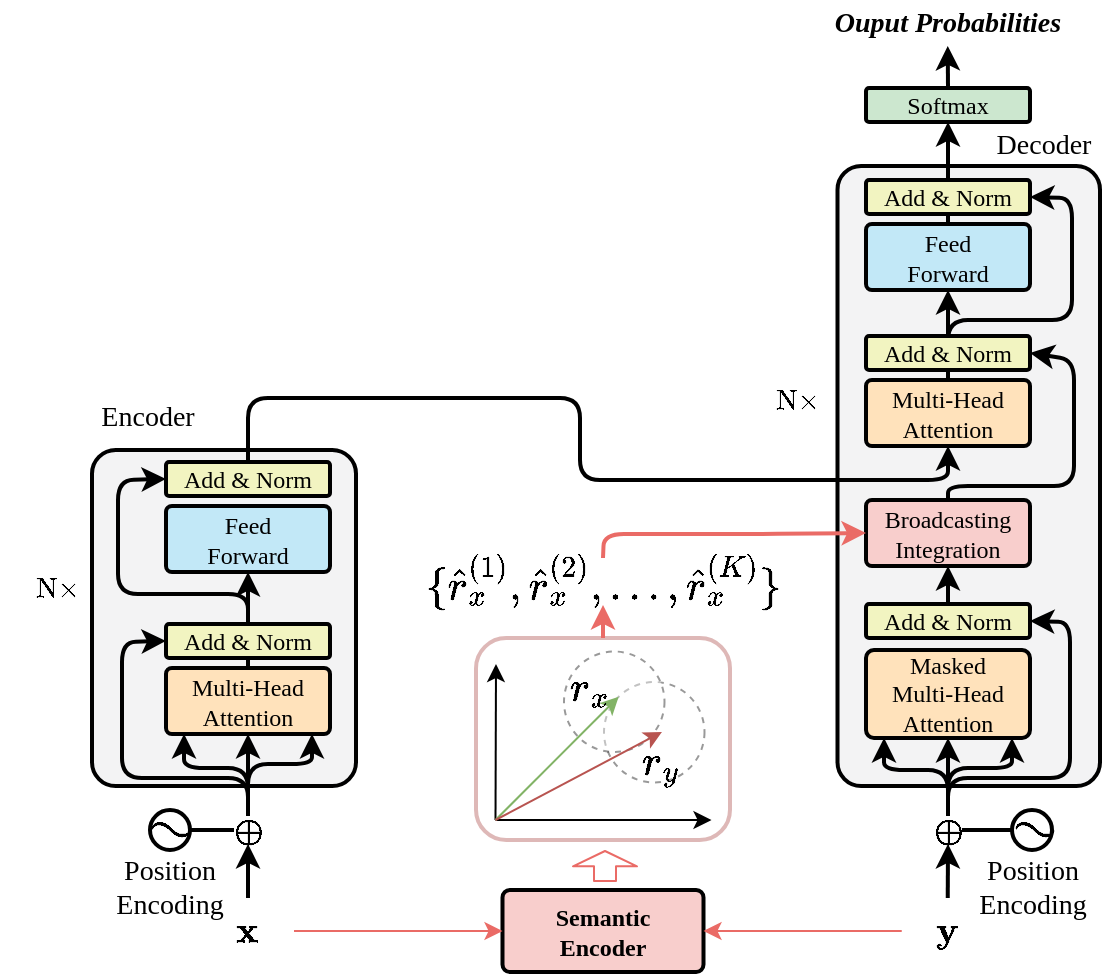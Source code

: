 <mxfile version="14.6.3" type="github">
  <diagram id="fsOf0FjV4G_plv9J03Zy" name="Page-1">
    <mxGraphModel dx="946" dy="-612" grid="0" gridSize="10" guides="1" tooltips="1" connect="1" arrows="1" fold="1" page="1" pageScale="1" pageWidth="827" pageHeight="1169" math="1" shadow="0">
      <root>
        <mxCell id="0" />
        <mxCell id="1" parent="0" />
        <mxCell id="ROoun5k54rdbkdzSo6Rq-1" value="" style="rounded=1;whiteSpace=wrap;html=1;strokeWidth=2;fontSize=11;opacity=40;fillColor=#FFFFFF;strokeColor=#AD4F4C;" parent="1" vertex="1">
          <mxGeometry x="303" y="1708" width="127" height="101" as="geometry" />
        </mxCell>
        <mxCell id="ROoun5k54rdbkdzSo6Rq-2" value="" style="ellipse;whiteSpace=wrap;html=1;aspect=fixed;strokeColor=#000000;strokeWidth=1;fillColor=#FFFFFF;fontSize=11;dashed=1;opacity=40;" parent="1" vertex="1">
          <mxGeometry x="367" y="1730" width="50.25" height="50.25" as="geometry" />
        </mxCell>
        <mxCell id="ROoun5k54rdbkdzSo6Rq-3" value="" style="ellipse;whiteSpace=wrap;html=1;aspect=fixed;strokeColor=#000000;strokeWidth=1;fillColor=#FFFFFF;fontSize=11;dashed=1;opacity=40;" parent="1" vertex="1">
          <mxGeometry x="347" y="1714.75" width="50.25" height="50.25" as="geometry" />
        </mxCell>
        <mxCell id="ROoun5k54rdbkdzSo6Rq-4" value="" style="rounded=1;whiteSpace=wrap;html=1;strokeWidth=2;fillColor=#F3F3F4;arcSize=9;" parent="1" vertex="1">
          <mxGeometry x="483.75" y="1472" width="131.25" height="310" as="geometry" />
        </mxCell>
        <mxCell id="ROoun5k54rdbkdzSo6Rq-5" value="" style="rounded=1;whiteSpace=wrap;html=1;strokeWidth=2;fillColor=#F3F3F4;arcSize=9;" parent="1" vertex="1">
          <mxGeometry x="111" y="1614" width="132" height="168" as="geometry" />
        </mxCell>
        <mxCell id="ROoun5k54rdbkdzSo6Rq-6" value="&lt;font face=&quot;Times New Roman&quot; style=&quot;font-size: 18px&quot;&gt;$$\mathbf{x}$$&lt;/font&gt;" style="rounded=1;whiteSpace=wrap;html=1;strokeWidth=2;arcSize=9;strokeColor=none;" parent="1" vertex="1">
          <mxGeometry x="166" y="1838" width="46" height="33" as="geometry" />
        </mxCell>
        <mxCell id="ROoun5k54rdbkdzSo6Rq-7" value="&lt;font face=&quot;Times New Roman&quot;&gt;Multi-Head&lt;br&gt;Attention&lt;/font&gt;" style="rounded=1;whiteSpace=wrap;html=1;strokeWidth=2;arcSize=9;fillColor=#FFE2BB;" parent="1" vertex="1">
          <mxGeometry x="148" y="1723" width="82" height="33" as="geometry" />
        </mxCell>
        <mxCell id="ROoun5k54rdbkdzSo6Rq-8" value="&lt;font face=&quot;Times New Roman&quot;&gt;Feed&lt;br&gt;Forward&lt;br&gt;&lt;/font&gt;" style="rounded=1;whiteSpace=wrap;html=1;strokeWidth=2;arcSize=9;fillColor=#C2E8F7;" parent="1" vertex="1">
          <mxGeometry x="148" y="1642" width="82" height="33" as="geometry" />
        </mxCell>
        <mxCell id="ROoun5k54rdbkdzSo6Rq-9" value="&lt;font style=&quot;font-size: 14px&quot;&gt;$$\boldsymbol{\oplus}$$&lt;/font&gt;" style="text;html=1;strokeColor=none;fillColor=none;align=center;verticalAlign=middle;whiteSpace=wrap;rounded=0;" parent="1" vertex="1">
          <mxGeometry x="182" y="1797" width="14" height="14" as="geometry" />
        </mxCell>
        <mxCell id="ROoun5k54rdbkdzSo6Rq-10" value="" style="endArrow=classic;html=1;exitX=0.5;exitY=0;exitDx=0;exitDy=0;entryX=0.5;entryY=1;entryDx=0;entryDy=0;strokeWidth=2;" parent="1" source="ROoun5k54rdbkdzSo6Rq-6" target="ROoun5k54rdbkdzSo6Rq-9" edge="1">
          <mxGeometry width="50" height="50" relative="1" as="geometry">
            <mxPoint x="408" y="1760" as="sourcePoint" />
            <mxPoint x="458" y="1710" as="targetPoint" />
          </mxGeometry>
        </mxCell>
        <mxCell id="ROoun5k54rdbkdzSo6Rq-11" value="" style="ellipse;whiteSpace=wrap;html=1;aspect=fixed;strokeWidth=2;fillColor=none;" parent="1" vertex="1">
          <mxGeometry x="140" y="1794" width="20" height="20" as="geometry" />
        </mxCell>
        <mxCell id="ROoun5k54rdbkdzSo6Rq-12" value="&lt;font style=&quot;font-size: 24px&quot;&gt;$$\wr$$&lt;/font&gt;" style="text;html=1;strokeColor=none;align=center;verticalAlign=middle;whiteSpace=wrap;rounded=0;rotation=105;" parent="1" vertex="1">
          <mxGeometry x="131" y="1794" width="40" height="20" as="geometry" />
        </mxCell>
        <mxCell id="ROoun5k54rdbkdzSo6Rq-13" value="" style="endArrow=none;html=1;exitX=1;exitY=0.5;exitDx=0;exitDy=0;entryX=0;entryY=0.5;entryDx=0;entryDy=0;strokeWidth=2;" parent="1" source="ROoun5k54rdbkdzSo6Rq-11" target="ROoun5k54rdbkdzSo6Rq-9" edge="1">
          <mxGeometry width="50" height="50" relative="1" as="geometry">
            <mxPoint x="441" y="1854" as="sourcePoint" />
            <mxPoint x="183" y="1804" as="targetPoint" />
          </mxGeometry>
        </mxCell>
        <mxCell id="ROoun5k54rdbkdzSo6Rq-14" value="&lt;font style=&quot;font-size: 14px&quot; face=&quot;Times New Roman&quot;&gt;Position Encoding&lt;/font&gt;" style="text;html=1;strokeColor=none;fillColor=none;align=center;verticalAlign=middle;whiteSpace=wrap;rounded=0;" parent="1" vertex="1">
          <mxGeometry x="119" y="1823" width="62" height="20" as="geometry" />
        </mxCell>
        <mxCell id="ROoun5k54rdbkdzSo6Rq-17" value="" style="endArrow=classic;html=1;strokeWidth=2;exitX=0.5;exitY=0;exitDx=0;exitDy=0;entryX=0.5;entryY=1;entryDx=0;entryDy=0;" parent="1" source="ROoun5k54rdbkdzSo6Rq-9" target="ROoun5k54rdbkdzSo6Rq-7" edge="1">
          <mxGeometry width="50" height="50" relative="1" as="geometry">
            <mxPoint x="396" y="1829" as="sourcePoint" />
            <mxPoint x="446" y="1779" as="targetPoint" />
          </mxGeometry>
        </mxCell>
        <mxCell id="ROoun5k54rdbkdzSo6Rq-18" value="" style="endArrow=classic;html=1;strokeWidth=2;exitX=0.5;exitY=0;exitDx=0;exitDy=0;entryX=0.89;entryY=1;entryDx=0;entryDy=0;entryPerimeter=0;" parent="1" source="ROoun5k54rdbkdzSo6Rq-9" target="ROoun5k54rdbkdzSo6Rq-7" edge="1">
          <mxGeometry width="50" height="50" relative="1" as="geometry">
            <mxPoint x="361" y="1834" as="sourcePoint" />
            <mxPoint x="411" y="1784" as="targetPoint" />
            <Array as="points">
              <mxPoint x="189" y="1771" />
              <mxPoint x="221" y="1771" />
            </Array>
          </mxGeometry>
        </mxCell>
        <mxCell id="ROoun5k54rdbkdzSo6Rq-19" value="" style="endArrow=classic;html=1;strokeWidth=2;exitX=0.5;exitY=0;exitDx=0;exitDy=0;entryX=0.11;entryY=1;entryDx=0;entryDy=0;entryPerimeter=0;" parent="1" source="ROoun5k54rdbkdzSo6Rq-9" target="ROoun5k54rdbkdzSo6Rq-7" edge="1">
          <mxGeometry width="50" height="50" relative="1" as="geometry">
            <mxPoint x="199" y="1797" as="sourcePoint" />
            <mxPoint x="199" y="1751" as="targetPoint" />
            <Array as="points">
              <mxPoint x="189" y="1773" />
              <mxPoint x="157" y="1773" />
            </Array>
          </mxGeometry>
        </mxCell>
        <mxCell id="ROoun5k54rdbkdzSo6Rq-20" value="" style="endArrow=classic;html=1;strokeWidth=2;exitX=0.5;exitY=0;exitDx=0;exitDy=0;entryX=0;entryY=0.5;entryDx=0;entryDy=0;" parent="1" source="ROoun5k54rdbkdzSo6Rq-9" target="ROoun5k54rdbkdzSo6Rq-22" edge="1">
          <mxGeometry width="50" height="50" relative="1" as="geometry">
            <mxPoint x="204" y="1790" as="sourcePoint" />
            <mxPoint x="411" y="1784" as="targetPoint" />
            <Array as="points">
              <mxPoint x="189" y="1778" />
              <mxPoint x="126" y="1778" />
              <mxPoint x="126" y="1710" />
            </Array>
          </mxGeometry>
        </mxCell>
        <mxCell id="ROoun5k54rdbkdzSo6Rq-21" value="" style="endArrow=classic;html=1;strokeWidth=2;exitX=0.5;exitY=0;exitDx=0;exitDy=0;entryX=0.5;entryY=1;entryDx=0;entryDy=0;" parent="1" source="ROoun5k54rdbkdzSo6Rq-7" target="ROoun5k54rdbkdzSo6Rq-8" edge="1">
          <mxGeometry width="50" height="50" relative="1" as="geometry">
            <mxPoint x="361" y="1834" as="sourcePoint" />
            <mxPoint x="411" y="1784" as="targetPoint" />
          </mxGeometry>
        </mxCell>
        <mxCell id="ROoun5k54rdbkdzSo6Rq-22" value="&lt;font face=&quot;Times New Roman&quot;&gt;Add &amp;amp; Norm&lt;/font&gt;" style="rounded=1;whiteSpace=wrap;html=1;strokeWidth=2;arcSize=9;fillColor=#F2F4C1;" parent="1" vertex="1">
          <mxGeometry x="148" y="1701" width="82" height="17" as="geometry" />
        </mxCell>
        <mxCell id="ROoun5k54rdbkdzSo6Rq-23" value="" style="endArrow=classic;html=1;strokeWidth=2;exitX=0.5;exitY=0;exitDx=0;exitDy=0;entryX=0;entryY=0.5;entryDx=0;entryDy=0;" parent="1" source="ROoun5k54rdbkdzSo6Rq-22" target="ROoun5k54rdbkdzSo6Rq-42" edge="1">
          <mxGeometry width="50" height="50" relative="1" as="geometry">
            <mxPoint x="361" y="1834" as="sourcePoint" />
            <mxPoint x="411" y="1784" as="targetPoint" />
            <Array as="points">
              <mxPoint x="189" y="1686" />
              <mxPoint x="124" y="1686" />
              <mxPoint x="124" y="1629" />
            </Array>
          </mxGeometry>
        </mxCell>
        <mxCell id="ROoun5k54rdbkdzSo6Rq-24" value="&lt;span style=&quot;font-family: &amp;#34;times new roman&amp;#34; ; font-size: 18px&quot;&gt;$$\mathbf{y}$$&lt;/span&gt;" style="rounded=1;whiteSpace=wrap;html=1;strokeWidth=2;arcSize=9;strokeColor=none;" parent="1" vertex="1">
          <mxGeometry x="515.87" y="1838" width="46" height="33" as="geometry" />
        </mxCell>
        <mxCell id="ROoun5k54rdbkdzSo6Rq-25" value="&lt;font face=&quot;Times New Roman&quot;&gt;Masked &lt;br&gt;Multi-Head&lt;br&gt;Attention&lt;/font&gt;" style="rounded=1;whiteSpace=wrap;html=1;strokeWidth=2;arcSize=9;fillColor=#FFE2BB;" parent="1" vertex="1">
          <mxGeometry x="498" y="1714" width="82" height="44" as="geometry" />
        </mxCell>
        <mxCell id="ROoun5k54rdbkdzSo6Rq-26" value="&lt;span style=&quot;font-family: &amp;#34;times new roman&amp;#34;&quot;&gt;Multi-Head&lt;/span&gt;&lt;br style=&quot;font-family: &amp;#34;times new roman&amp;#34;&quot;&gt;&lt;span style=&quot;font-family: &amp;#34;times new roman&amp;#34;&quot;&gt;Attention&lt;/span&gt;&lt;font face=&quot;Times New Roman&quot;&gt;&lt;br&gt;&lt;/font&gt;" style="rounded=1;whiteSpace=wrap;html=1;strokeWidth=2;arcSize=9;fillColor=#FFE2BB;" parent="1" vertex="1">
          <mxGeometry x="498" y="1579" width="82" height="33" as="geometry" />
        </mxCell>
        <mxCell id="ROoun5k54rdbkdzSo6Rq-27" value="&lt;font style=&quot;font-size: 14px&quot;&gt;$$\boldsymbol{\oplus}$$&lt;/font&gt;" style="text;html=1;strokeColor=none;fillColor=none;align=center;verticalAlign=middle;whiteSpace=wrap;rounded=0;" parent="1" vertex="1">
          <mxGeometry x="532" y="1797" width="14" height="14" as="geometry" />
        </mxCell>
        <mxCell id="ROoun5k54rdbkdzSo6Rq-28" value="" style="endArrow=classic;html=1;exitX=0.5;exitY=0;exitDx=0;exitDy=0;entryX=0.5;entryY=1;entryDx=0;entryDy=0;strokeWidth=2;" parent="1" source="ROoun5k54rdbkdzSo6Rq-24" target="ROoun5k54rdbkdzSo6Rq-27" edge="1">
          <mxGeometry width="50" height="50" relative="1" as="geometry">
            <mxPoint x="758" y="1760" as="sourcePoint" />
            <mxPoint x="808" y="1710" as="targetPoint" />
          </mxGeometry>
        </mxCell>
        <mxCell id="ROoun5k54rdbkdzSo6Rq-29" value="" style="ellipse;whiteSpace=wrap;html=1;aspect=fixed;strokeWidth=2;fillColor=none;" parent="1" vertex="1">
          <mxGeometry x="571" y="1794" width="20" height="20" as="geometry" />
        </mxCell>
        <mxCell id="ROoun5k54rdbkdzSo6Rq-30" value="&lt;font style=&quot;font-size: 24px&quot;&gt;$$\wr$$&lt;/font&gt;" style="text;html=1;strokeColor=none;align=center;verticalAlign=middle;whiteSpace=wrap;rounded=0;rotation=105;" parent="1" vertex="1">
          <mxGeometry x="563" y="1794" width="40" height="20" as="geometry" />
        </mxCell>
        <mxCell id="ROoun5k54rdbkdzSo6Rq-31" value="&lt;font style=&quot;font-size: 14px&quot; face=&quot;Times New Roman&quot;&gt;Position Encoding&lt;/font&gt;" style="text;html=1;strokeColor=none;fillColor=none;align=center;verticalAlign=middle;whiteSpace=wrap;rounded=0;" parent="1" vertex="1">
          <mxGeometry x="550.5" y="1823" width="61" height="20" as="geometry" />
        </mxCell>
        <mxCell id="ROoun5k54rdbkdzSo6Rq-34" value="" style="endArrow=classic;html=1;strokeWidth=2;exitX=0.5;exitY=0;exitDx=0;exitDy=0;entryX=0.5;entryY=1;entryDx=0;entryDy=0;" parent="1" source="ROoun5k54rdbkdzSo6Rq-27" target="ROoun5k54rdbkdzSo6Rq-25" edge="1">
          <mxGeometry width="50" height="50" relative="1" as="geometry">
            <mxPoint x="746" y="1829" as="sourcePoint" />
            <mxPoint x="796" y="1779" as="targetPoint" />
          </mxGeometry>
        </mxCell>
        <mxCell id="ROoun5k54rdbkdzSo6Rq-35" value="" style="endArrow=classic;html=1;strokeWidth=2;exitX=0.5;exitY=0;exitDx=0;exitDy=0;entryX=0.89;entryY=1;entryDx=0;entryDy=0;entryPerimeter=0;" parent="1" source="ROoun5k54rdbkdzSo6Rq-27" target="ROoun5k54rdbkdzSo6Rq-25" edge="1">
          <mxGeometry width="50" height="50" relative="1" as="geometry">
            <mxPoint x="711" y="1834" as="sourcePoint" />
            <mxPoint x="761" y="1784" as="targetPoint" />
            <Array as="points">
              <mxPoint x="539" y="1773" />
              <mxPoint x="571" y="1773" />
            </Array>
          </mxGeometry>
        </mxCell>
        <mxCell id="ROoun5k54rdbkdzSo6Rq-36" value="" style="endArrow=classic;html=1;strokeWidth=2;exitX=0.5;exitY=0;exitDx=0;exitDy=0;entryX=0.11;entryY=1;entryDx=0;entryDy=0;entryPerimeter=0;" parent="1" source="ROoun5k54rdbkdzSo6Rq-27" target="ROoun5k54rdbkdzSo6Rq-25" edge="1">
          <mxGeometry width="50" height="50" relative="1" as="geometry">
            <mxPoint x="549" y="1797" as="sourcePoint" />
            <mxPoint x="549" y="1751" as="targetPoint" />
            <Array as="points">
              <mxPoint x="539" y="1774" />
              <mxPoint x="507" y="1774" />
            </Array>
          </mxGeometry>
        </mxCell>
        <mxCell id="ROoun5k54rdbkdzSo6Rq-38" value="" style="endArrow=none;html=1;strokeWidth=2;exitX=1;exitY=0.5;exitDx=0;exitDy=0;entryX=0;entryY=0.5;entryDx=0;entryDy=0;" parent="1" source="ROoun5k54rdbkdzSo6Rq-27" target="ROoun5k54rdbkdzSo6Rq-29" edge="1">
          <mxGeometry width="50" height="50" relative="1" as="geometry">
            <mxPoint x="541" y="1834" as="sourcePoint" />
            <mxPoint x="591" y="1784" as="targetPoint" />
          </mxGeometry>
        </mxCell>
        <mxCell id="ROoun5k54rdbkdzSo6Rq-39" value="&lt;font face=&quot;Times New Roman&quot;&gt;Feed&lt;br&gt;Forward&lt;br&gt;&lt;/font&gt;" style="rounded=1;whiteSpace=wrap;html=1;strokeWidth=2;arcSize=9;fillColor=#C2E8F7;" parent="1" vertex="1">
          <mxGeometry x="498" y="1501" width="82" height="33" as="geometry" />
        </mxCell>
        <mxCell id="ROoun5k54rdbkdzSo6Rq-40" value="" style="endArrow=classic;html=1;strokeWidth=2;entryX=0.5;entryY=1;entryDx=0;entryDy=0;exitX=0.5;exitY=0;exitDx=0;exitDy=0;" parent="1" source="ROoun5k54rdbkdzSo6Rq-26" target="ROoun5k54rdbkdzSo6Rq-39" edge="1">
          <mxGeometry width="50" height="50" relative="1" as="geometry">
            <mxPoint x="549" y="1567" as="sourcePoint" />
            <mxPoint x="549" y="1612" as="targetPoint" />
          </mxGeometry>
        </mxCell>
        <mxCell id="ROoun5k54rdbkdzSo6Rq-42" value="&lt;font face=&quot;Times New Roman&quot;&gt;Add &amp;amp; Norm&lt;/font&gt;" style="rounded=1;whiteSpace=wrap;html=1;strokeWidth=2;arcSize=9;fillColor=#F2F4C1;" parent="1" vertex="1">
          <mxGeometry x="148" y="1620" width="82" height="17" as="geometry" />
        </mxCell>
        <mxCell id="ROoun5k54rdbkdzSo6Rq-43" value="" style="endArrow=classic;html=1;strokeWidth=2;exitX=0.5;exitY=0;exitDx=0;exitDy=0;entryX=1;entryY=0.5;entryDx=0;entryDy=0;" parent="1" source="ROoun5k54rdbkdzSo6Rq-27" target="ROoun5k54rdbkdzSo6Rq-45" edge="1">
          <mxGeometry width="50" height="50" relative="1" as="geometry">
            <mxPoint x="567" y="1750" as="sourcePoint" />
            <mxPoint x="617" y="1700" as="targetPoint" />
            <Array as="points">
              <mxPoint x="539" y="1778" />
              <mxPoint x="600" y="1778" />
              <mxPoint x="600" y="1700" />
            </Array>
          </mxGeometry>
        </mxCell>
        <mxCell id="ROoun5k54rdbkdzSo6Rq-44" value="" style="endArrow=classic;html=1;strokeWidth=2;exitX=0.5;exitY=0;exitDx=0;exitDy=0;entryX=1;entryY=0.5;entryDx=0;entryDy=0;" parent="1" source="ROoun5k54rdbkdzSo6Rq-59" target="ROoun5k54rdbkdzSo6Rq-54" edge="1">
          <mxGeometry width="50" height="50" relative="1" as="geometry">
            <mxPoint x="539" y="1654" as="sourcePoint" />
            <mxPoint x="617" y="1657" as="targetPoint" />
            <Array as="points">
              <mxPoint x="539" y="1632" />
              <mxPoint x="602" y="1632" />
              <mxPoint x="602" y="1569" />
            </Array>
          </mxGeometry>
        </mxCell>
        <mxCell id="ROoun5k54rdbkdzSo6Rq-45" value="&lt;font face=&quot;Times New Roman&quot;&gt;Add &amp;amp; Norm&lt;/font&gt;" style="rounded=1;whiteSpace=wrap;html=1;strokeWidth=2;arcSize=9;fillColor=#F2F4C1;" parent="1" vertex="1">
          <mxGeometry x="498" y="1691" width="82" height="17" as="geometry" />
        </mxCell>
        <mxCell id="ROoun5k54rdbkdzSo6Rq-46" value="" style="endArrow=classic;html=1;strokeWidth=2;exitX=0.5;exitY=0;exitDx=0;exitDy=0;entryX=1;entryY=0.5;entryDx=0;entryDy=0;" parent="1" source="ROoun5k54rdbkdzSo6Rq-26" target="ROoun5k54rdbkdzSo6Rq-51" edge="1">
          <mxGeometry width="50" height="50" relative="1" as="geometry">
            <mxPoint x="567" y="1707" as="sourcePoint" />
            <mxPoint x="580" y="1468" as="targetPoint" />
            <Array as="points">
              <mxPoint x="539" y="1549" />
              <mxPoint x="601" y="1549" />
              <mxPoint x="601" y="1488" />
            </Array>
          </mxGeometry>
        </mxCell>
        <mxCell id="ROoun5k54rdbkdzSo6Rq-48" value="&lt;font face=&quot;Times New Roman&quot;&gt;Softmax&lt;/font&gt;" style="rounded=1;whiteSpace=wrap;html=1;strokeWidth=2;arcSize=9;fillColor=#CCE7CF;" parent="1" vertex="1">
          <mxGeometry x="498" y="1433" width="82" height="17" as="geometry" />
        </mxCell>
        <mxCell id="ROoun5k54rdbkdzSo6Rq-49" value="&lt;font style=&quot;font-size: 14px&quot; face=&quot;Times New Roman&quot;&gt;&lt;i&gt;&lt;b&gt;Ouput Probabilities&lt;/b&gt;&lt;/i&gt;&lt;/font&gt;" style="text;html=1;strokeColor=none;fillColor=none;align=center;verticalAlign=middle;whiteSpace=wrap;rounded=0;" parent="1" vertex="1">
          <mxGeometry x="475.74" y="1389" width="126.26" height="23" as="geometry" />
        </mxCell>
        <mxCell id="ROoun5k54rdbkdzSo6Rq-50" value="" style="endArrow=classic;html=1;strokeWidth=2;entryX=0.5;entryY=1;entryDx=0;entryDy=0;exitX=0.5;exitY=0;exitDx=0;exitDy=0;" parent="1" source="ROoun5k54rdbkdzSo6Rq-39" target="ROoun5k54rdbkdzSo6Rq-48" edge="1">
          <mxGeometry width="50" height="50" relative="1" as="geometry">
            <mxPoint x="567" y="1651" as="sourcePoint" />
            <mxPoint x="539" y="1436" as="targetPoint" />
          </mxGeometry>
        </mxCell>
        <mxCell id="ROoun5k54rdbkdzSo6Rq-51" value="&lt;font face=&quot;Times New Roman&quot;&gt;Add &amp;amp; Norm&lt;/font&gt;" style="rounded=1;whiteSpace=wrap;html=1;strokeWidth=2;arcSize=9;fillColor=#F2F4C1;" parent="1" vertex="1">
          <mxGeometry x="498" y="1479" width="82" height="17" as="geometry" />
        </mxCell>
        <mxCell id="ROoun5k54rdbkdzSo6Rq-53" value="" style="endArrow=classic;html=1;strokeWidth=2;entryX=0.5;entryY=1;entryDx=0;entryDy=0;exitX=0.5;exitY=0;exitDx=0;exitDy=0;" parent="1" source="ROoun5k54rdbkdzSo6Rq-48" target="ROoun5k54rdbkdzSo6Rq-49" edge="1">
          <mxGeometry width="50" height="50" relative="1" as="geometry">
            <mxPoint x="539" y="1391" as="sourcePoint" />
            <mxPoint x="617" y="1566" as="targetPoint" />
          </mxGeometry>
        </mxCell>
        <mxCell id="ROoun5k54rdbkdzSo6Rq-54" value="&lt;font face=&quot;Times New Roman&quot;&gt;Add &amp;amp; Norm&lt;/font&gt;" style="rounded=1;whiteSpace=wrap;html=1;strokeWidth=2;arcSize=9;fillColor=#F2F4C1;" parent="1" vertex="1">
          <mxGeometry x="498" y="1557" width="82" height="17" as="geometry" />
        </mxCell>
        <mxCell id="ROoun5k54rdbkdzSo6Rq-55" value="$${\rm N}\times$$" style="text;html=1;strokeColor=none;fillColor=none;align=center;verticalAlign=middle;whiteSpace=wrap;rounded=0;" parent="1" vertex="1">
          <mxGeometry x="74" y="1672.5" width="40" height="20" as="geometry" />
        </mxCell>
        <mxCell id="ROoun5k54rdbkdzSo6Rq-56" value="$${\rm N}\times$$" style="text;html=1;strokeColor=none;fillColor=none;align=center;verticalAlign=middle;whiteSpace=wrap;rounded=0;" parent="1" vertex="1">
          <mxGeometry x="443.75" y="1579" width="40" height="20" as="geometry" />
        </mxCell>
        <mxCell id="ROoun5k54rdbkdzSo6Rq-57" value="&lt;font style=&quot;font-size: 14px&quot; face=&quot;Times New Roman&quot;&gt;Encoder&lt;/font&gt;" style="text;html=1;strokeColor=none;fillColor=none;align=center;verticalAlign=middle;whiteSpace=wrap;rounded=0;" parent="1" vertex="1">
          <mxGeometry x="111" y="1588" width="56" height="20" as="geometry" />
        </mxCell>
        <mxCell id="ROoun5k54rdbkdzSo6Rq-58" value="&lt;font style=&quot;font-size: 14px&quot; face=&quot;Times New Roman&quot;&gt;Decoder&lt;/font&gt;" style="text;html=1;strokeColor=none;fillColor=none;align=center;verticalAlign=middle;whiteSpace=wrap;rounded=0;" parent="1" vertex="1">
          <mxGeometry x="559" y="1452" width="56" height="20" as="geometry" />
        </mxCell>
        <mxCell id="ROoun5k54rdbkdzSo6Rq-59" value="&lt;font face=&quot;times new roman&quot;&gt;Broadcasting&lt;/font&gt;&lt;br style=&quot;font-family: &amp;#34;times new roman&amp;#34;&quot;&gt;&lt;font face=&quot;times new roman&quot;&gt;Integration&lt;/font&gt;" style="rounded=1;whiteSpace=wrap;html=1;strokeWidth=2;arcSize=9;fillColor=#F8CECC;" parent="1" vertex="1">
          <mxGeometry x="498" y="1639" width="82" height="33" as="geometry" />
        </mxCell>
        <mxCell id="ROoun5k54rdbkdzSo6Rq-60" value="" style="endArrow=classic;html=1;strokeWidth=2;entryX=0.5;entryY=1;entryDx=0;entryDy=0;exitX=0.5;exitY=0;exitDx=0;exitDy=0;" parent="1" source="ROoun5k54rdbkdzSo6Rq-45" target="ROoun5k54rdbkdzSo6Rq-59" edge="1">
          <mxGeometry width="50" height="50" relative="1" as="geometry">
            <mxPoint x="549" y="1391" as="sourcePoint" />
            <mxPoint x="549.01" y="1370" as="targetPoint" />
          </mxGeometry>
        </mxCell>
        <mxCell id="ROoun5k54rdbkdzSo6Rq-61" value="&lt;font style=&quot;font-size: 12px&quot;&gt;&lt;b&gt;&lt;font face=&quot;Times New Roman&quot;&gt;Semantic&lt;/font&gt;&lt;br style=&quot;font-family: &amp;#34;times new roman&amp;#34;&quot;&gt;&lt;font face=&quot;Times New Roman&quot;&gt;Encoder&lt;/font&gt;&lt;/b&gt;&lt;/font&gt;" style="rounded=1;whiteSpace=wrap;html=1;strokeWidth=2;arcSize=9;fillColor=#F8CECC;" parent="1" vertex="1">
          <mxGeometry x="316.25" y="1834" width="100.5" height="41" as="geometry" />
        </mxCell>
        <mxCell id="ROoun5k54rdbkdzSo6Rq-63" value="" style="endArrow=classic;html=1;fontSize=11;" parent="1" edge="1">
          <mxGeometry width="50" height="50" relative="1" as="geometry">
            <mxPoint x="312.75" y="1799" as="sourcePoint" />
            <mxPoint x="420.75" y="1799" as="targetPoint" />
          </mxGeometry>
        </mxCell>
        <mxCell id="ROoun5k54rdbkdzSo6Rq-64" value="" style="endArrow=classic;html=1;fontSize=11;" parent="1" edge="1">
          <mxGeometry width="50" height="50" relative="1" as="geometry">
            <mxPoint x="312.75" y="1799" as="sourcePoint" />
            <mxPoint x="313" y="1721" as="targetPoint" />
          </mxGeometry>
        </mxCell>
        <mxCell id="ROoun5k54rdbkdzSo6Rq-65" value="" style="endArrow=classic;html=1;fontSize=11;fillColor=#d5e8d4;strokeColor=#82b366;entryX=0;entryY=0;entryDx=0;entryDy=0;" parent="1" target="ROoun5k54rdbkdzSo6Rq-2" edge="1">
          <mxGeometry width="50" height="50" relative="1" as="geometry">
            <mxPoint x="312.75" y="1799" as="sourcePoint" />
            <mxPoint x="367" y="1758" as="targetPoint" />
          </mxGeometry>
        </mxCell>
        <mxCell id="ROoun5k54rdbkdzSo6Rq-66" value="" style="endArrow=classic;html=1;fontSize=11;fillColor=#f8cecc;strokeColor=#B85450;" parent="1" edge="1">
          <mxGeometry width="50" height="50" relative="1" as="geometry">
            <mxPoint x="312.75" y="1799" as="sourcePoint" />
            <mxPoint x="396" y="1755" as="targetPoint" />
          </mxGeometry>
        </mxCell>
        <mxCell id="ROoun5k54rdbkdzSo6Rq-69" value="&lt;font style=&quot;font-size: 18px&quot;&gt;$$r_x$$&lt;/font&gt;" style="text;html=1;strokeColor=none;fillColor=none;align=center;verticalAlign=middle;whiteSpace=wrap;rounded=0;dashed=1;fontSize=11;opacity=40;" parent="1" vertex="1">
          <mxGeometry x="339.76" y="1724" width="40" height="20" as="geometry" />
        </mxCell>
        <mxCell id="ROoun5k54rdbkdzSo6Rq-70" value="&lt;font style=&quot;font-size: 18px&quot;&gt;$$r_y$$&lt;/font&gt;" style="text;html=1;strokeColor=none;fillColor=none;align=center;verticalAlign=middle;whiteSpace=wrap;rounded=0;dashed=1;fontSize=11;opacity=40;" parent="1" vertex="1">
          <mxGeometry x="375" y="1760.5" width="40" height="20" as="geometry" />
        </mxCell>
        <mxCell id="ROoun5k54rdbkdzSo6Rq-71" value="&lt;font style=&quot;font-size: 18px&quot;&gt;$$\{\hat{r}_x^{(1)},\hat{r}_x^{(2)}&lt;br&gt;,...,\hat{r}_x^{(K)}&lt;br&gt;\}$$&lt;/font&gt;" style="text;html=1;strokeColor=none;fillColor=none;align=center;verticalAlign=middle;whiteSpace=wrap;rounded=0;fontSize=11;opacity=40;" parent="1" vertex="1">
          <mxGeometry x="305.25" y="1668" width="122.5" height="23.5" as="geometry" />
        </mxCell>
        <mxCell id="ROoun5k54rdbkdzSo6Rq-72" value="" style="endArrow=classic;html=1;strokeColor=#EA6B66;strokeWidth=1;fontSize=11;exitX=1;exitY=0.5;exitDx=0;exitDy=0;entryX=0;entryY=0.5;entryDx=0;entryDy=0;" parent="1" source="ROoun5k54rdbkdzSo6Rq-6" target="ROoun5k54rdbkdzSo6Rq-61" edge="1">
          <mxGeometry width="50" height="50" relative="1" as="geometry">
            <mxPoint x="433" y="1894" as="sourcePoint" />
            <mxPoint x="483" y="1844" as="targetPoint" />
          </mxGeometry>
        </mxCell>
        <mxCell id="ROoun5k54rdbkdzSo6Rq-73" value="" style="endArrow=classic;html=1;strokeColor=#EA6B66;strokeWidth=1;fontSize=11;exitX=0;exitY=0.5;exitDx=0;exitDy=0;entryX=1;entryY=0.5;entryDx=0;entryDy=0;" parent="1" source="ROoun5k54rdbkdzSo6Rq-24" target="ROoun5k54rdbkdzSo6Rq-61" edge="1">
          <mxGeometry width="50" height="50" relative="1" as="geometry">
            <mxPoint x="240" y="1864.5" as="sourcePoint" />
            <mxPoint x="462" y="1865" as="targetPoint" />
          </mxGeometry>
        </mxCell>
        <mxCell id="ROoun5k54rdbkdzSo6Rq-74" value="" style="shape=flexArrow;endArrow=classic;html=1;strokeColor=#EA6B66;strokeWidth=1;fontSize=11;width=11;endWidth=20;endSize=2.229;" parent="1" edge="1">
          <mxGeometry width="50" height="50" relative="1" as="geometry">
            <mxPoint x="367.5" y="1830" as="sourcePoint" />
            <mxPoint x="367.5" y="1814" as="targetPoint" />
          </mxGeometry>
        </mxCell>
        <mxCell id="ROoun5k54rdbkdzSo6Rq-76" value="" style="endArrow=classic;html=1;strokeWidth=2;fontSize=11;exitX=0.5;exitY=0;exitDx=0;exitDy=0;entryX=0.5;entryY=1;entryDx=0;entryDy=0;strokeColor=#EA6B66;" parent="1" source="ROoun5k54rdbkdzSo6Rq-1" target="ROoun5k54rdbkdzSo6Rq-71" edge="1">
          <mxGeometry width="50" height="50" relative="1" as="geometry">
            <mxPoint x="366.5" y="1703" as="sourcePoint" />
            <mxPoint x="366.5" y="1686" as="targetPoint" />
          </mxGeometry>
        </mxCell>
        <mxCell id="ROoun5k54rdbkdzSo6Rq-80" value="" style="endArrow=classic;html=1;strokeWidth=2;fontSize=11;exitX=0.5;exitY=0;exitDx=0;exitDy=0;entryX=0;entryY=0.5;entryDx=0;entryDy=0;strokeColor=#EA6B66;" parent="1" source="ROoun5k54rdbkdzSo6Rq-71" target="ROoun5k54rdbkdzSo6Rq-59" edge="1">
          <mxGeometry width="50" height="50" relative="1" as="geometry">
            <mxPoint x="376.5" y="1718" as="sourcePoint" />
            <mxPoint x="376.5" y="1702.5" as="targetPoint" />
            <Array as="points">
              <mxPoint x="367" y="1656" />
              <mxPoint x="444" y="1656" />
            </Array>
          </mxGeometry>
        </mxCell>
        <mxCell id="ShFYBGGBJTfdWPunL2BO-4" value="" style="endArrow=classic;html=1;strokeWidth=2;exitX=0.5;exitY=0;exitDx=0;exitDy=0;entryX=0.5;entryY=1;entryDx=0;entryDy=0;" edge="1" parent="1" source="ROoun5k54rdbkdzSo6Rq-42" target="ROoun5k54rdbkdzSo6Rq-26">
          <mxGeometry width="50" height="50" relative="1" as="geometry">
            <mxPoint x="199" y="1733" as="sourcePoint" />
            <mxPoint x="199" y="1685" as="targetPoint" />
            <Array as="points">
              <mxPoint x="189" y="1588" />
              <mxPoint x="274" y="1588" />
              <mxPoint x="355" y="1588" />
              <mxPoint x="355" y="1629" />
              <mxPoint x="539" y="1629" />
            </Array>
          </mxGeometry>
        </mxCell>
      </root>
    </mxGraphModel>
  </diagram>
</mxfile>
